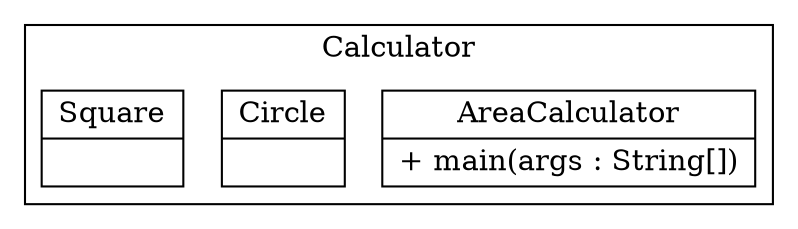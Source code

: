 digraph domain {
  edge [ fontsize = 11 ];
  node [ shape=record ];
  subgraph cluster_0 {
    label = "Calculator";
    AreaCalculator [ label = "{AreaCalculator | + main(args : String[])\l}" ] 
    Circle [ label = "{Circle | }" ] 
    Square [ label = "{Square | }" ] 
  }
}